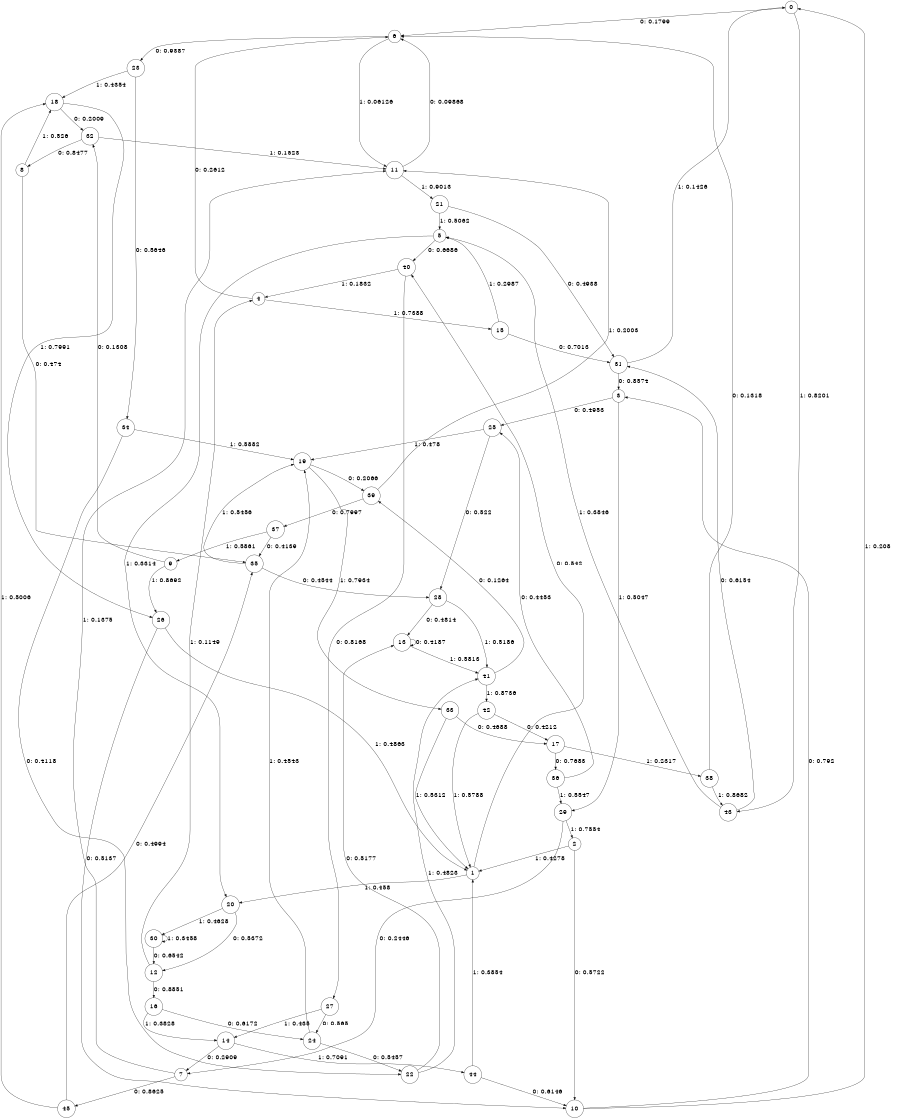digraph "ch5randomL7" {
size = "6,8.5";
ratio = "fill";
node [shape = circle];
node [fontsize = 24];
edge [fontsize = 24];
0 -> 6 [label = "0: 0.1799   "];
0 -> 43 [label = "1: 0.8201   "];
1 -> 40 [label = "0: 0.542    "];
1 -> 20 [label = "1: 0.458    "];
2 -> 10 [label = "0: 0.5722   "];
2 -> 1 [label = "1: 0.4278   "];
3 -> 25 [label = "0: 0.4953   "];
3 -> 29 [label = "1: 0.5047   "];
4 -> 6 [label = "0: 0.2612   "];
4 -> 15 [label = "1: 0.7388   "];
5 -> 40 [label = "0: 0.6686   "];
5 -> 20 [label = "1: 0.3314   "];
6 -> 23 [label = "0: 0.9387   "];
6 -> 11 [label = "1: 0.06126  "];
7 -> 45 [label = "0: 0.8625   "];
7 -> 11 [label = "1: 0.1375   "];
8 -> 35 [label = "0: 0.474    "];
8 -> 18 [label = "1: 0.526    "];
9 -> 32 [label = "0: 0.1308   "];
9 -> 26 [label = "1: 0.8692   "];
10 -> 3 [label = "0: 0.792    "];
10 -> 0 [label = "1: 0.208    "];
11 -> 6 [label = "0: 0.09868  "];
11 -> 21 [label = "1: 0.9013   "];
12 -> 16 [label = "0: 0.8851   "];
12 -> 4 [label = "1: 0.1149   "];
13 -> 13 [label = "0: 0.4187   "];
13 -> 41 [label = "1: 0.5813   "];
14 -> 7 [label = "0: 0.2909   "];
14 -> 44 [label = "1: 0.7091   "];
15 -> 31 [label = "0: 0.7013   "];
15 -> 5 [label = "1: 0.2987   "];
16 -> 24 [label = "0: 0.6172   "];
16 -> 14 [label = "1: 0.3828   "];
17 -> 36 [label = "0: 0.7683   "];
17 -> 38 [label = "1: 0.2317   "];
18 -> 32 [label = "0: 0.2009   "];
18 -> 26 [label = "1: 0.7991   "];
19 -> 39 [label = "0: 0.2066   "];
19 -> 33 [label = "1: 0.7934   "];
20 -> 12 [label = "0: 0.5372   "];
20 -> 30 [label = "1: 0.4628   "];
21 -> 31 [label = "0: 0.4938   "];
21 -> 5 [label = "1: 0.5062   "];
22 -> 13 [label = "0: 0.5177   "];
22 -> 41 [label = "1: 0.4823   "];
23 -> 34 [label = "0: 0.5646   "];
23 -> 18 [label = "1: 0.4354   "];
24 -> 22 [label = "0: 0.5457   "];
24 -> 19 [label = "1: 0.4543   "];
25 -> 28 [label = "0: 0.522    "];
25 -> 19 [label = "1: 0.478    "];
26 -> 10 [label = "0: 0.5137   "];
26 -> 1 [label = "1: 0.4863   "];
27 -> 24 [label = "0: 0.565    "];
27 -> 14 [label = "1: 0.435    "];
28 -> 13 [label = "0: 0.4814   "];
28 -> 41 [label = "1: 0.5186   "];
29 -> 7 [label = "0: 0.2446   "];
29 -> 2 [label = "1: 0.7554   "];
30 -> 12 [label = "0: 0.6542   "];
30 -> 30 [label = "1: 0.3458   "];
31 -> 3 [label = "0: 0.8574   "];
31 -> 0 [label = "1: 0.1426   "];
32 -> 8 [label = "0: 0.8477   "];
32 -> 11 [label = "1: 0.1523   "];
33 -> 17 [label = "0: 0.4688   "];
33 -> 1 [label = "1: 0.5312   "];
34 -> 22 [label = "0: 0.4118   "];
34 -> 19 [label = "1: 0.5882   "];
35 -> 28 [label = "0: 0.4544   "];
35 -> 19 [label = "1: 0.5456   "];
36 -> 25 [label = "0: 0.4453   "];
36 -> 29 [label = "1: 0.5547   "];
37 -> 35 [label = "0: 0.4139   "];
37 -> 9 [label = "1: 0.5861   "];
38 -> 6 [label = "0: 0.1318   "];
38 -> 43 [label = "1: 0.8682   "];
39 -> 37 [label = "0: 0.7997   "];
39 -> 11 [label = "1: 0.2003   "];
40 -> 27 [label = "0: 0.8168   "];
40 -> 4 [label = "1: 0.1832   "];
41 -> 39 [label = "0: 0.1264   "];
41 -> 42 [label = "1: 0.8736   "];
42 -> 17 [label = "0: 0.4212   "];
42 -> 1 [label = "1: 0.5788   "];
43 -> 31 [label = "0: 0.6154   "];
43 -> 5 [label = "1: 0.3846   "];
44 -> 10 [label = "0: 0.6146   "];
44 -> 1 [label = "1: 0.3854   "];
45 -> 35 [label = "0: 0.4994   "];
45 -> 18 [label = "1: 0.5006   "];
}